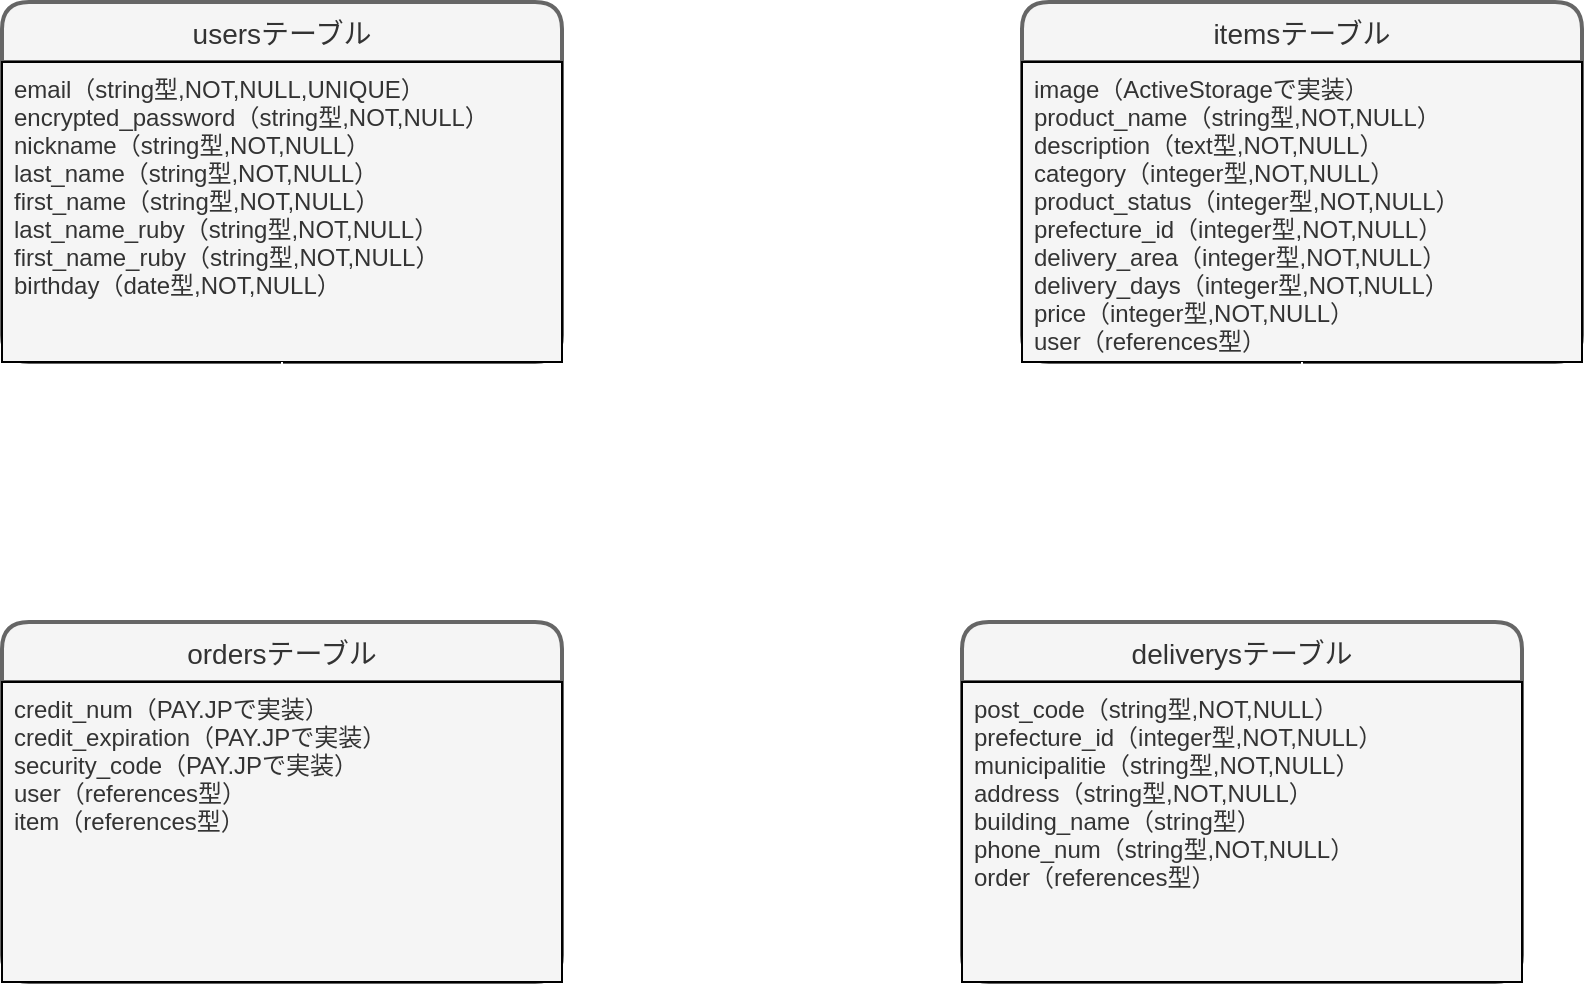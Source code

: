 <mxfile>
    <diagram id="2pWyjn501HzOvGmxztZ6" name="ページ1">
        <mxGraphModel dx="1138" dy="680" grid="1" gridSize="10" guides="1" tooltips="1" connect="1" arrows="1" fold="1" page="1" pageScale="1" pageWidth="827" pageHeight="1169" math="0" shadow="0">
            <root>
                <mxCell id="0"/>
                <mxCell id="1" parent="0"/>
                <mxCell id="Pwn0DisWdHATNPfZV2v9-24" style="edgeStyle=orthogonalEdgeStyle;rounded=0;orthogonalLoop=1;jettySize=auto;html=1;entryX=0;entryY=0.4;entryDx=0;entryDy=0;entryPerimeter=0;startArrow=ERone;startFill=0;startSize=15;endArrow=ERmany;endFill=0;endSize=15;targetPerimeterSpacing=0;strokeColor=#FFFFFF;fontFamily=Helvetica;" edge="1" parent="1" source="Pwn0DisWdHATNPfZV2v9-17" target="Pwn0DisWdHATNPfZV2v9-16">
                    <mxGeometry relative="1" as="geometry"/>
                </mxCell>
                <mxCell id="Pwn0DisWdHATNPfZV2v9-17" value="usersテーブル" style="swimlane;childLayout=stackLayout;horizontal=1;startSize=30;horizontalStack=0;rounded=1;fontSize=14;fontStyle=0;strokeWidth=2;resizeParent=0;resizeLast=1;shadow=0;dashed=0;align=center;fillColor=#f5f5f5;strokeColor=#666666;fontColor=#333333;labelPosition=center;verticalLabelPosition=middle;verticalAlign=middle;" parent="1" vertex="1">
                    <mxGeometry x="20" y="550" width="280" height="180" as="geometry"/>
                </mxCell>
                <mxCell id="Pwn0DisWdHATNPfZV2v9-18" value="email（string型,NOT,NULL,UNIQUE）&#10;encrypted_password（string型,NOT,NULL）&#10;nickname（string型,NOT,NULL）&#10;last_name（string型,NOT,NULL）&#10;first_name（string型,NOT,NULL）&#10;last_name_ruby（string型,NOT,NULL）&#10;first_name_ruby（string型,NOT,NULL）&#10;birthday（date型,NOT,NULL）" style="align=left;fillColor=#f5f5f5;spacingLeft=4;fontSize=12;verticalAlign=top;resizable=0;rotatable=0;part=1;fontColor=#333333;strokeColor=#000000;" parent="Pwn0DisWdHATNPfZV2v9-17" vertex="1">
                    <mxGeometry y="30" width="280" height="150" as="geometry"/>
                </mxCell>
                <mxCell id="Pwn0DisWdHATNPfZV2v9-19" value="itemsテーブル" style="swimlane;childLayout=stackLayout;horizontal=1;startSize=30;horizontalStack=0;rounded=1;fontSize=14;fontStyle=0;strokeWidth=2;resizeParent=0;resizeLast=1;shadow=0;dashed=0;align=center;fillColor=#f5f5f5;strokeColor=#666666;fontColor=#333333;" parent="1" vertex="1">
                    <mxGeometry x="530" y="550" width="280" height="180" as="geometry"/>
                </mxCell>
                <mxCell id="Pwn0DisWdHATNPfZV2v9-16" value="image（ActiveStorageで実装）&#10;product_name（string型,NOT,NULL）&#10;description（text型,NOT,NULL）&#10;category（integer型,NOT,NULL）&#10;product_status（integer型,NOT,NULL）&#10;prefecture_id（integer型,NOT,NULL）&#10;delivery_area（integer型,NOT,NULL）&#10;delivery_days（integer型,NOT,NULL）&#10;price（integer型,NOT,NULL）&#10;user（references型）" style="align=left;fillColor=#f5f5f5;spacingLeft=4;fontSize=12;verticalAlign=top;resizable=0;rotatable=0;part=1;fontColor=#333333;strokeColor=#000000;" vertex="1" parent="Pwn0DisWdHATNPfZV2v9-19">
                    <mxGeometry y="30" width="280" height="150" as="geometry"/>
                </mxCell>
                <mxCell id="Pwn0DisWdHATNPfZV2v9-20" value="" style="align=left;fillColor=#f5f5f5;spacingLeft=4;fontSize=12;verticalAlign=top;resizable=0;rotatable=0;part=1;fontColor=#333333;strokeColor=#000000;" parent="Pwn0DisWdHATNPfZV2v9-19" vertex="1">
                    <mxGeometry y="180" width="280" as="geometry"/>
                </mxCell>
                <mxCell id="Pwn0DisWdHATNPfZV2v9-33" style="edgeStyle=orthogonalEdgeStyle;rounded=0;orthogonalLoop=1;jettySize=auto;html=1;entryX=1;entryY=0.5;entryDx=0;entryDy=0;startArrow=ERone;startFill=0;startSize=15;endArrow=ERone;endFill=0;endSize=15;targetPerimeterSpacing=0;strokeColor=#FFFFFF;fontFamily=Helvetica;" edge="1" parent="1" source="Pwn0DisWdHATNPfZV2v9-21" target="Pwn0DisWdHATNPfZV2v9-2">
                    <mxGeometry relative="1" as="geometry">
                        <Array as="points">
                            <mxPoint x="450" y="965"/>
                            <mxPoint x="450" y="965"/>
                        </Array>
                    </mxGeometry>
                </mxCell>
                <mxCell id="Pwn0DisWdHATNPfZV2v9-21" value="deliverysテーブル" style="swimlane;childLayout=stackLayout;horizontal=1;startSize=30;horizontalStack=0;rounded=1;fontSize=14;fontStyle=0;strokeWidth=2;resizeParent=0;resizeLast=1;shadow=0;dashed=0;align=center;fillColor=#f5f5f5;strokeColor=#666666;fontColor=#333333;" parent="1" vertex="1">
                    <mxGeometry x="500" y="860" width="280" height="180" as="geometry"/>
                </mxCell>
                <mxCell id="Pwn0DisWdHATNPfZV2v9-22" value="post_code（string型,NOT,NULL）&#10;prefecture_id（integer型,NOT,NULL）&#10;municipalitie（string型,NOT,NULL）&#10;address（string型,NOT,NULL）&#10;building_name（string型）&#10;phone_num（string型,NOT,NULL）&#10;order（references型）" style="align=left;fillColor=#f5f5f5;spacingLeft=4;fontSize=12;verticalAlign=top;resizable=0;rotatable=0;part=1;fontColor=#333333;strokeColor=#000000;" parent="Pwn0DisWdHATNPfZV2v9-21" vertex="1">
                    <mxGeometry y="30" width="280" height="150" as="geometry"/>
                </mxCell>
                <mxCell id="Pwn0DisWdHATNPfZV2v9-26" style="edgeStyle=orthogonalEdgeStyle;rounded=0;orthogonalLoop=1;jettySize=auto;html=1;exitX=0.5;exitY=0;exitDx=0;exitDy=0;entryX=0.5;entryY=1;entryDx=0;entryDy=0;startArrow=ERmany;startFill=0;startSize=15;endArrow=ERone;endFill=0;endSize=15;targetPerimeterSpacing=0;strokeColor=#FFFFFF;fontFamily=Helvetica;" edge="1" parent="1" source="Pwn0DisWdHATNPfZV2v9-1" target="Pwn0DisWdHATNPfZV2v9-18">
                    <mxGeometry relative="1" as="geometry"/>
                </mxCell>
                <mxCell id="Pwn0DisWdHATNPfZV2v9-27" style="edgeStyle=orthogonalEdgeStyle;rounded=0;orthogonalLoop=1;jettySize=auto;html=1;startArrow=ERone;startFill=0;startSize=15;endArrow=ERone;endFill=0;endSize=15;targetPerimeterSpacing=0;strokeColor=#FFFFFF;fontFamily=Helvetica;" edge="1" parent="1" source="Pwn0DisWdHATNPfZV2v9-1" target="Pwn0DisWdHATNPfZV2v9-16">
                    <mxGeometry relative="1" as="geometry">
                        <Array as="points">
                            <mxPoint x="210" y="800"/>
                            <mxPoint x="670" y="800"/>
                        </Array>
                    </mxGeometry>
                </mxCell>
                <mxCell id="Pwn0DisWdHATNPfZV2v9-1" value="ordersテーブル" style="swimlane;childLayout=stackLayout;horizontal=1;startSize=30;horizontalStack=0;rounded=1;fontSize=14;fontStyle=0;strokeWidth=2;resizeParent=0;resizeLast=1;shadow=0;dashed=0;align=center;fillColor=#f5f5f5;strokeColor=#666666;fontColor=#333333;" vertex="1" parent="1">
                    <mxGeometry x="20" y="860" width="280" height="180" as="geometry"/>
                </mxCell>
                <mxCell id="Pwn0DisWdHATNPfZV2v9-2" value="credit_num（PAY.JPで実装）&#10;credit_expiration（PAY.JPで実装）&#10;security_code（PAY.JPで実装）&#10;user（references型）&#10;item（references型）" style="align=left;fillColor=#f5f5f5;spacingLeft=4;fontSize=12;verticalAlign=top;resizable=0;rotatable=0;part=1;fontColor=#333333;strokeColor=#000000;" vertex="1" parent="Pwn0DisWdHATNPfZV2v9-1">
                    <mxGeometry y="30" width="280" height="150" as="geometry"/>
                </mxCell>
            </root>
        </mxGraphModel>
    </diagram>
</mxfile>